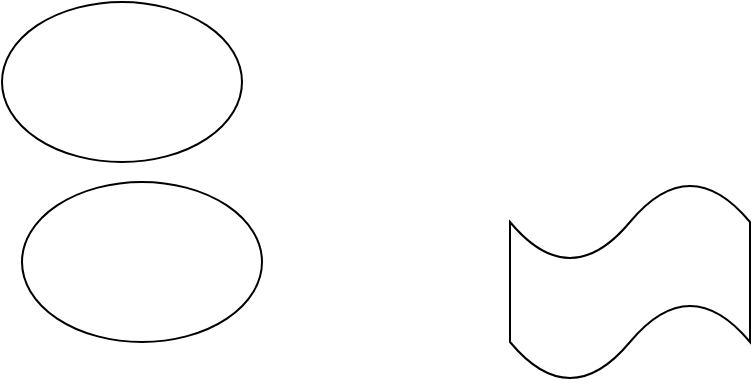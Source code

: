 <mxfile version="24.3.1" type="github">
  <diagram name="第 1 页" id="ChMQghcJ0_30ddVyn_vB">
    <mxGraphModel dx="1434" dy="783" grid="1" gridSize="10" guides="1" tooltips="1" connect="1" arrows="1" fold="1" page="1" pageScale="1" pageWidth="827" pageHeight="1169" math="0" shadow="0">
      <root>
        <mxCell id="0" />
        <mxCell id="1" parent="0" />
        <mxCell id="-0t-uKnWOqTyUpwQrzJw-1" value="" style="ellipse;whiteSpace=wrap;html=1;" vertex="1" parent="1">
          <mxGeometry x="170" y="180" width="120" height="80" as="geometry" />
        </mxCell>
        <mxCell id="-0t-uKnWOqTyUpwQrzJw-2" value="" style="shape=tape;whiteSpace=wrap;html=1;" vertex="1" parent="1">
          <mxGeometry x="414" y="180" width="120" height="100" as="geometry" />
        </mxCell>
        <mxCell id="-0t-uKnWOqTyUpwQrzJw-3" value="" style="ellipse;whiteSpace=wrap;html=1;" vertex="1" parent="1">
          <mxGeometry x="160" y="90" width="120" height="80" as="geometry" />
        </mxCell>
      </root>
    </mxGraphModel>
  </diagram>
</mxfile>
